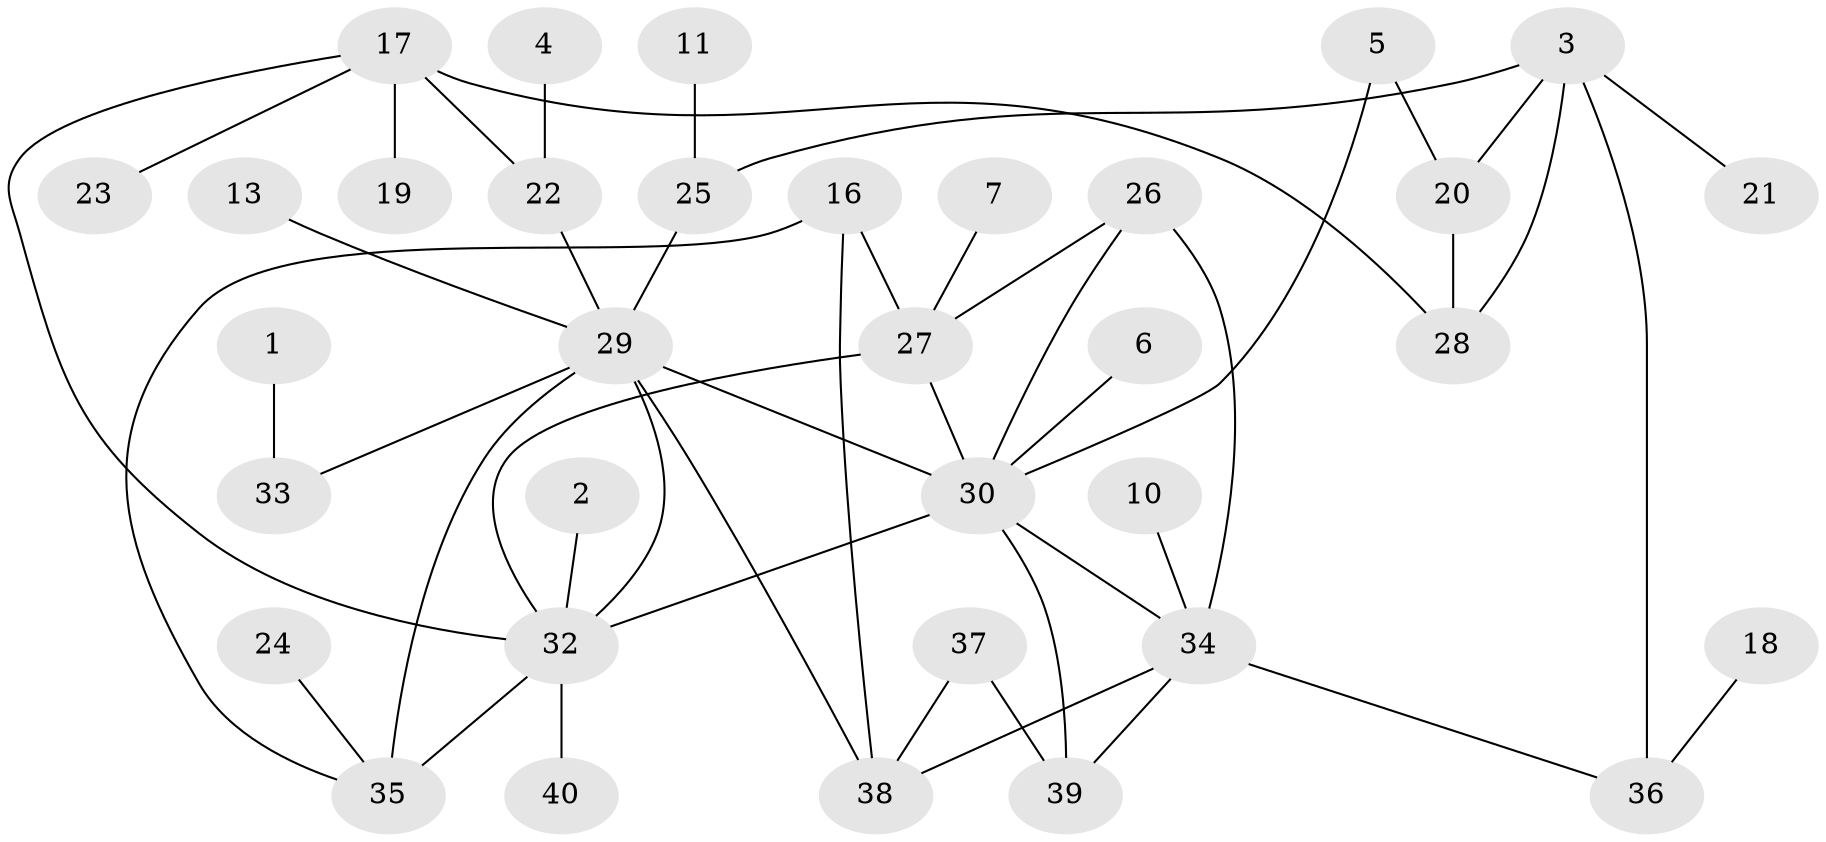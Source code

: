 // original degree distribution, {3: 0.18072289156626506, 1: 0.27710843373493976, 2: 0.24096385542168675, 4: 0.1686746987951807, 6: 0.03614457831325301, 0: 0.07228915662650602, 7: 0.012048192771084338, 5: 0.012048192771084338}
// Generated by graph-tools (version 1.1) at 2025/49/03/09/25 03:49:10]
// undirected, 34 vertices, 48 edges
graph export_dot {
graph [start="1"]
  node [color=gray90,style=filled];
  1;
  2;
  3;
  4;
  5;
  6;
  7;
  10;
  11;
  13;
  16;
  17;
  18;
  19;
  20;
  21;
  22;
  23;
  24;
  25;
  26;
  27;
  28;
  29;
  30;
  32;
  33;
  34;
  35;
  36;
  37;
  38;
  39;
  40;
  1 -- 33 [weight=1.0];
  2 -- 32 [weight=1.0];
  3 -- 20 [weight=1.0];
  3 -- 21 [weight=1.0];
  3 -- 25 [weight=1.0];
  3 -- 28 [weight=1.0];
  3 -- 36 [weight=1.0];
  4 -- 22 [weight=1.0];
  5 -- 20 [weight=1.0];
  5 -- 30 [weight=1.0];
  6 -- 30 [weight=1.0];
  7 -- 27 [weight=1.0];
  10 -- 34 [weight=1.0];
  11 -- 25 [weight=1.0];
  13 -- 29 [weight=1.0];
  16 -- 27 [weight=1.0];
  16 -- 35 [weight=1.0];
  16 -- 38 [weight=1.0];
  17 -- 19 [weight=1.0];
  17 -- 22 [weight=1.0];
  17 -- 23 [weight=1.0];
  17 -- 28 [weight=1.0];
  17 -- 32 [weight=1.0];
  18 -- 36 [weight=1.0];
  20 -- 28 [weight=1.0];
  22 -- 29 [weight=1.0];
  24 -- 35 [weight=1.0];
  25 -- 29 [weight=1.0];
  26 -- 27 [weight=1.0];
  26 -- 30 [weight=1.0];
  26 -- 34 [weight=2.0];
  27 -- 30 [weight=1.0];
  27 -- 32 [weight=1.0];
  29 -- 30 [weight=2.0];
  29 -- 32 [weight=1.0];
  29 -- 33 [weight=1.0];
  29 -- 35 [weight=2.0];
  29 -- 38 [weight=1.0];
  30 -- 32 [weight=2.0];
  30 -- 34 [weight=1.0];
  30 -- 39 [weight=1.0];
  32 -- 35 [weight=2.0];
  32 -- 40 [weight=1.0];
  34 -- 36 [weight=1.0];
  34 -- 38 [weight=1.0];
  34 -- 39 [weight=1.0];
  37 -- 38 [weight=1.0];
  37 -- 39 [weight=2.0];
}

